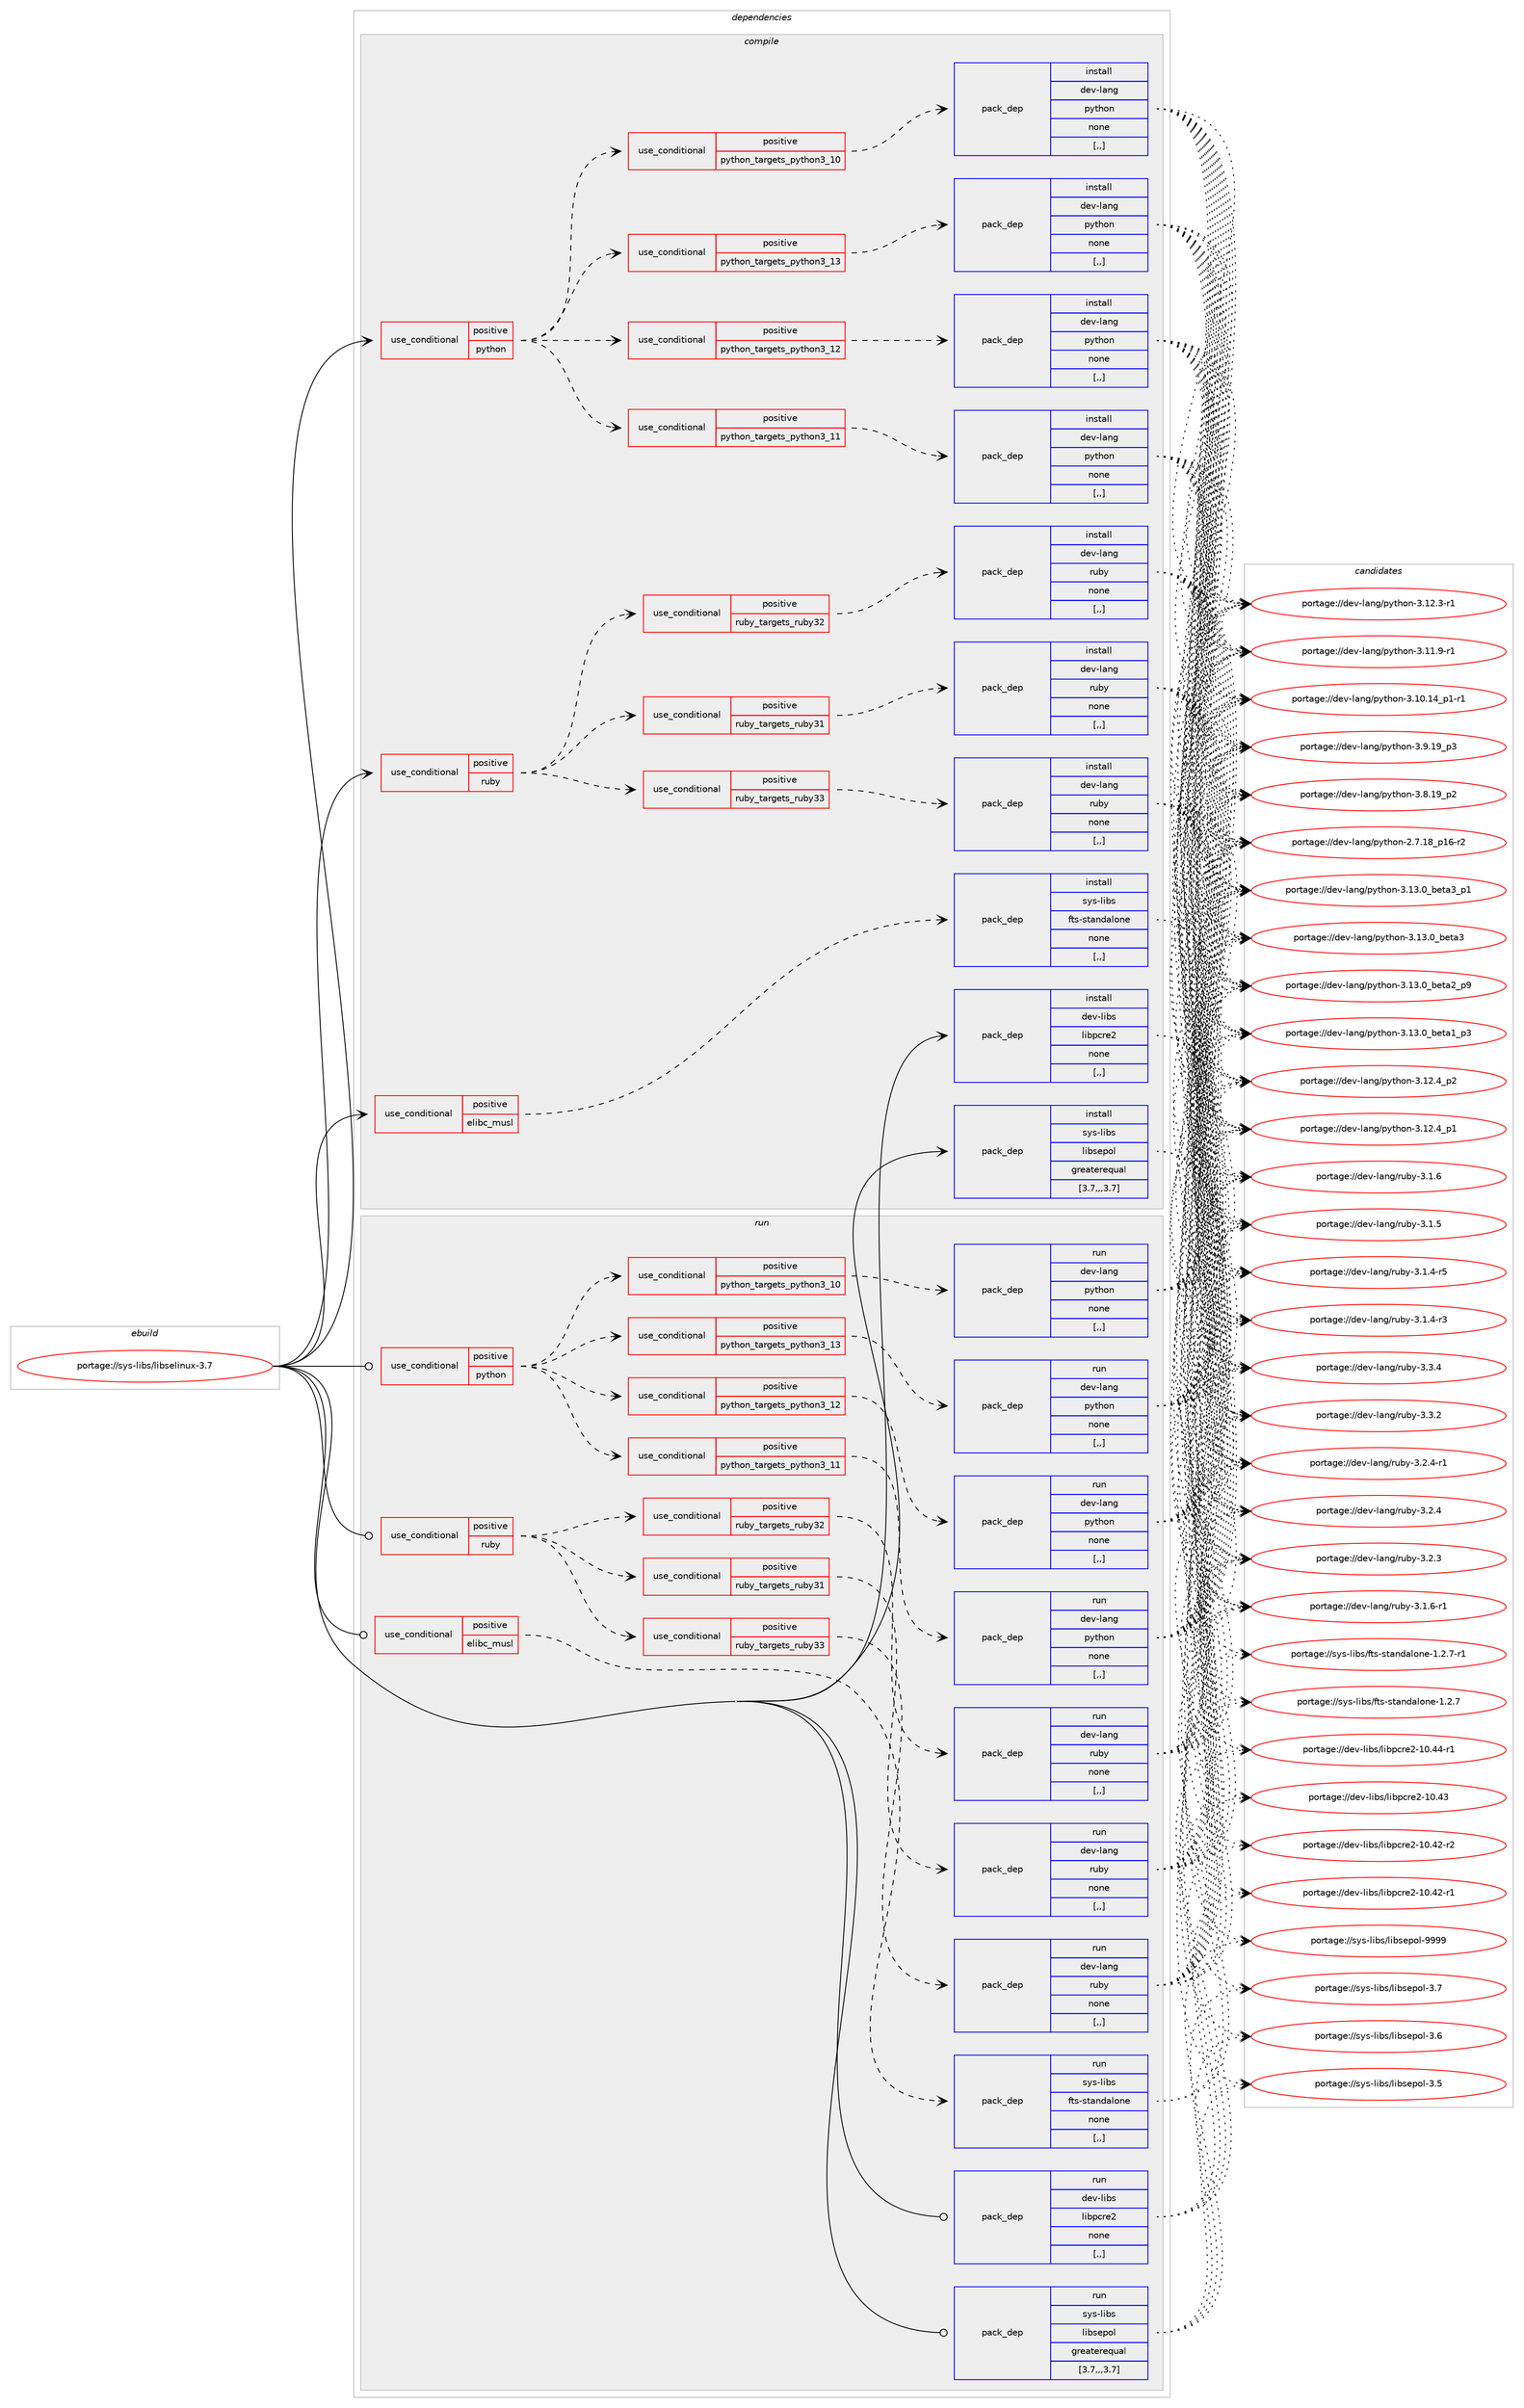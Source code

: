 digraph prolog {

# *************
# Graph options
# *************

newrank=true;
concentrate=true;
compound=true;
graph [rankdir=LR,fontname=Helvetica,fontsize=10,ranksep=1.5];#, ranksep=2.5, nodesep=0.2];
edge  [arrowhead=vee];
node  [fontname=Helvetica,fontsize=10];

# **********
# The ebuild
# **********

subgraph cluster_leftcol {
color=gray;
label=<<i>ebuild</i>>;
id [label="portage://sys-libs/libselinux-3.7", color=red, width=4, href="../sys-libs/libselinux-3.7.svg"];
}

# ****************
# The dependencies
# ****************

subgraph cluster_midcol {
color=gray;
label=<<i>dependencies</i>>;
subgraph cluster_compile {
fillcolor="#eeeeee";
style=filled;
label=<<i>compile</i>>;
subgraph cond117082 {
dependency439053 [label=<<TABLE BORDER="0" CELLBORDER="1" CELLSPACING="0" CELLPADDING="4"><TR><TD ROWSPAN="3" CELLPADDING="10">use_conditional</TD></TR><TR><TD>positive</TD></TR><TR><TD>elibc_musl</TD></TR></TABLE>>, shape=none, color=red];
subgraph pack318966 {
dependency439054 [label=<<TABLE BORDER="0" CELLBORDER="1" CELLSPACING="0" CELLPADDING="4" WIDTH="220"><TR><TD ROWSPAN="6" CELLPADDING="30">pack_dep</TD></TR><TR><TD WIDTH="110">install</TD></TR><TR><TD>sys-libs</TD></TR><TR><TD>fts-standalone</TD></TR><TR><TD>none</TD></TR><TR><TD>[,,]</TD></TR></TABLE>>, shape=none, color=blue];
}
dependency439053:e -> dependency439054:w [weight=20,style="dashed",arrowhead="vee"];
}
id:e -> dependency439053:w [weight=20,style="solid",arrowhead="vee"];
subgraph cond117083 {
dependency439055 [label=<<TABLE BORDER="0" CELLBORDER="1" CELLSPACING="0" CELLPADDING="4"><TR><TD ROWSPAN="3" CELLPADDING="10">use_conditional</TD></TR><TR><TD>positive</TD></TR><TR><TD>python</TD></TR></TABLE>>, shape=none, color=red];
subgraph cond117084 {
dependency439056 [label=<<TABLE BORDER="0" CELLBORDER="1" CELLSPACING="0" CELLPADDING="4"><TR><TD ROWSPAN="3" CELLPADDING="10">use_conditional</TD></TR><TR><TD>positive</TD></TR><TR><TD>python_targets_python3_10</TD></TR></TABLE>>, shape=none, color=red];
subgraph pack318967 {
dependency439057 [label=<<TABLE BORDER="0" CELLBORDER="1" CELLSPACING="0" CELLPADDING="4" WIDTH="220"><TR><TD ROWSPAN="6" CELLPADDING="30">pack_dep</TD></TR><TR><TD WIDTH="110">install</TD></TR><TR><TD>dev-lang</TD></TR><TR><TD>python</TD></TR><TR><TD>none</TD></TR><TR><TD>[,,]</TD></TR></TABLE>>, shape=none, color=blue];
}
dependency439056:e -> dependency439057:w [weight=20,style="dashed",arrowhead="vee"];
}
dependency439055:e -> dependency439056:w [weight=20,style="dashed",arrowhead="vee"];
subgraph cond117085 {
dependency439058 [label=<<TABLE BORDER="0" CELLBORDER="1" CELLSPACING="0" CELLPADDING="4"><TR><TD ROWSPAN="3" CELLPADDING="10">use_conditional</TD></TR><TR><TD>positive</TD></TR><TR><TD>python_targets_python3_11</TD></TR></TABLE>>, shape=none, color=red];
subgraph pack318968 {
dependency439059 [label=<<TABLE BORDER="0" CELLBORDER="1" CELLSPACING="0" CELLPADDING="4" WIDTH="220"><TR><TD ROWSPAN="6" CELLPADDING="30">pack_dep</TD></TR><TR><TD WIDTH="110">install</TD></TR><TR><TD>dev-lang</TD></TR><TR><TD>python</TD></TR><TR><TD>none</TD></TR><TR><TD>[,,]</TD></TR></TABLE>>, shape=none, color=blue];
}
dependency439058:e -> dependency439059:w [weight=20,style="dashed",arrowhead="vee"];
}
dependency439055:e -> dependency439058:w [weight=20,style="dashed",arrowhead="vee"];
subgraph cond117086 {
dependency439060 [label=<<TABLE BORDER="0" CELLBORDER="1" CELLSPACING="0" CELLPADDING="4"><TR><TD ROWSPAN="3" CELLPADDING="10">use_conditional</TD></TR><TR><TD>positive</TD></TR><TR><TD>python_targets_python3_12</TD></TR></TABLE>>, shape=none, color=red];
subgraph pack318969 {
dependency439061 [label=<<TABLE BORDER="0" CELLBORDER="1" CELLSPACING="0" CELLPADDING="4" WIDTH="220"><TR><TD ROWSPAN="6" CELLPADDING="30">pack_dep</TD></TR><TR><TD WIDTH="110">install</TD></TR><TR><TD>dev-lang</TD></TR><TR><TD>python</TD></TR><TR><TD>none</TD></TR><TR><TD>[,,]</TD></TR></TABLE>>, shape=none, color=blue];
}
dependency439060:e -> dependency439061:w [weight=20,style="dashed",arrowhead="vee"];
}
dependency439055:e -> dependency439060:w [weight=20,style="dashed",arrowhead="vee"];
subgraph cond117087 {
dependency439062 [label=<<TABLE BORDER="0" CELLBORDER="1" CELLSPACING="0" CELLPADDING="4"><TR><TD ROWSPAN="3" CELLPADDING="10">use_conditional</TD></TR><TR><TD>positive</TD></TR><TR><TD>python_targets_python3_13</TD></TR></TABLE>>, shape=none, color=red];
subgraph pack318970 {
dependency439063 [label=<<TABLE BORDER="0" CELLBORDER="1" CELLSPACING="0" CELLPADDING="4" WIDTH="220"><TR><TD ROWSPAN="6" CELLPADDING="30">pack_dep</TD></TR><TR><TD WIDTH="110">install</TD></TR><TR><TD>dev-lang</TD></TR><TR><TD>python</TD></TR><TR><TD>none</TD></TR><TR><TD>[,,]</TD></TR></TABLE>>, shape=none, color=blue];
}
dependency439062:e -> dependency439063:w [weight=20,style="dashed",arrowhead="vee"];
}
dependency439055:e -> dependency439062:w [weight=20,style="dashed",arrowhead="vee"];
}
id:e -> dependency439055:w [weight=20,style="solid",arrowhead="vee"];
subgraph cond117088 {
dependency439064 [label=<<TABLE BORDER="0" CELLBORDER="1" CELLSPACING="0" CELLPADDING="4"><TR><TD ROWSPAN="3" CELLPADDING="10">use_conditional</TD></TR><TR><TD>positive</TD></TR><TR><TD>ruby</TD></TR></TABLE>>, shape=none, color=red];
subgraph cond117089 {
dependency439065 [label=<<TABLE BORDER="0" CELLBORDER="1" CELLSPACING="0" CELLPADDING="4"><TR><TD ROWSPAN="3" CELLPADDING="10">use_conditional</TD></TR><TR><TD>positive</TD></TR><TR><TD>ruby_targets_ruby31</TD></TR></TABLE>>, shape=none, color=red];
subgraph pack318971 {
dependency439066 [label=<<TABLE BORDER="0" CELLBORDER="1" CELLSPACING="0" CELLPADDING="4" WIDTH="220"><TR><TD ROWSPAN="6" CELLPADDING="30">pack_dep</TD></TR><TR><TD WIDTH="110">install</TD></TR><TR><TD>dev-lang</TD></TR><TR><TD>ruby</TD></TR><TR><TD>none</TD></TR><TR><TD>[,,]</TD></TR></TABLE>>, shape=none, color=blue];
}
dependency439065:e -> dependency439066:w [weight=20,style="dashed",arrowhead="vee"];
}
dependency439064:e -> dependency439065:w [weight=20,style="dashed",arrowhead="vee"];
subgraph cond117090 {
dependency439067 [label=<<TABLE BORDER="0" CELLBORDER="1" CELLSPACING="0" CELLPADDING="4"><TR><TD ROWSPAN="3" CELLPADDING="10">use_conditional</TD></TR><TR><TD>positive</TD></TR><TR><TD>ruby_targets_ruby32</TD></TR></TABLE>>, shape=none, color=red];
subgraph pack318972 {
dependency439068 [label=<<TABLE BORDER="0" CELLBORDER="1" CELLSPACING="0" CELLPADDING="4" WIDTH="220"><TR><TD ROWSPAN="6" CELLPADDING="30">pack_dep</TD></TR><TR><TD WIDTH="110">install</TD></TR><TR><TD>dev-lang</TD></TR><TR><TD>ruby</TD></TR><TR><TD>none</TD></TR><TR><TD>[,,]</TD></TR></TABLE>>, shape=none, color=blue];
}
dependency439067:e -> dependency439068:w [weight=20,style="dashed",arrowhead="vee"];
}
dependency439064:e -> dependency439067:w [weight=20,style="dashed",arrowhead="vee"];
subgraph cond117091 {
dependency439069 [label=<<TABLE BORDER="0" CELLBORDER="1" CELLSPACING="0" CELLPADDING="4"><TR><TD ROWSPAN="3" CELLPADDING="10">use_conditional</TD></TR><TR><TD>positive</TD></TR><TR><TD>ruby_targets_ruby33</TD></TR></TABLE>>, shape=none, color=red];
subgraph pack318973 {
dependency439070 [label=<<TABLE BORDER="0" CELLBORDER="1" CELLSPACING="0" CELLPADDING="4" WIDTH="220"><TR><TD ROWSPAN="6" CELLPADDING="30">pack_dep</TD></TR><TR><TD WIDTH="110">install</TD></TR><TR><TD>dev-lang</TD></TR><TR><TD>ruby</TD></TR><TR><TD>none</TD></TR><TR><TD>[,,]</TD></TR></TABLE>>, shape=none, color=blue];
}
dependency439069:e -> dependency439070:w [weight=20,style="dashed",arrowhead="vee"];
}
dependency439064:e -> dependency439069:w [weight=20,style="dashed",arrowhead="vee"];
}
id:e -> dependency439064:w [weight=20,style="solid",arrowhead="vee"];
subgraph pack318974 {
dependency439071 [label=<<TABLE BORDER="0" CELLBORDER="1" CELLSPACING="0" CELLPADDING="4" WIDTH="220"><TR><TD ROWSPAN="6" CELLPADDING="30">pack_dep</TD></TR><TR><TD WIDTH="110">install</TD></TR><TR><TD>dev-libs</TD></TR><TR><TD>libpcre2</TD></TR><TR><TD>none</TD></TR><TR><TD>[,,]</TD></TR></TABLE>>, shape=none, color=blue];
}
id:e -> dependency439071:w [weight=20,style="solid",arrowhead="vee"];
subgraph pack318975 {
dependency439072 [label=<<TABLE BORDER="0" CELLBORDER="1" CELLSPACING="0" CELLPADDING="4" WIDTH="220"><TR><TD ROWSPAN="6" CELLPADDING="30">pack_dep</TD></TR><TR><TD WIDTH="110">install</TD></TR><TR><TD>sys-libs</TD></TR><TR><TD>libsepol</TD></TR><TR><TD>greaterequal</TD></TR><TR><TD>[3.7,,,3.7]</TD></TR></TABLE>>, shape=none, color=blue];
}
id:e -> dependency439072:w [weight=20,style="solid",arrowhead="vee"];
}
subgraph cluster_compileandrun {
fillcolor="#eeeeee";
style=filled;
label=<<i>compile and run</i>>;
}
subgraph cluster_run {
fillcolor="#eeeeee";
style=filled;
label=<<i>run</i>>;
subgraph cond117092 {
dependency439073 [label=<<TABLE BORDER="0" CELLBORDER="1" CELLSPACING="0" CELLPADDING="4"><TR><TD ROWSPAN="3" CELLPADDING="10">use_conditional</TD></TR><TR><TD>positive</TD></TR><TR><TD>elibc_musl</TD></TR></TABLE>>, shape=none, color=red];
subgraph pack318976 {
dependency439074 [label=<<TABLE BORDER="0" CELLBORDER="1" CELLSPACING="0" CELLPADDING="4" WIDTH="220"><TR><TD ROWSPAN="6" CELLPADDING="30">pack_dep</TD></TR><TR><TD WIDTH="110">run</TD></TR><TR><TD>sys-libs</TD></TR><TR><TD>fts-standalone</TD></TR><TR><TD>none</TD></TR><TR><TD>[,,]</TD></TR></TABLE>>, shape=none, color=blue];
}
dependency439073:e -> dependency439074:w [weight=20,style="dashed",arrowhead="vee"];
}
id:e -> dependency439073:w [weight=20,style="solid",arrowhead="odot"];
subgraph cond117093 {
dependency439075 [label=<<TABLE BORDER="0" CELLBORDER="1" CELLSPACING="0" CELLPADDING="4"><TR><TD ROWSPAN="3" CELLPADDING="10">use_conditional</TD></TR><TR><TD>positive</TD></TR><TR><TD>python</TD></TR></TABLE>>, shape=none, color=red];
subgraph cond117094 {
dependency439076 [label=<<TABLE BORDER="0" CELLBORDER="1" CELLSPACING="0" CELLPADDING="4"><TR><TD ROWSPAN="3" CELLPADDING="10">use_conditional</TD></TR><TR><TD>positive</TD></TR><TR><TD>python_targets_python3_10</TD></TR></TABLE>>, shape=none, color=red];
subgraph pack318977 {
dependency439077 [label=<<TABLE BORDER="0" CELLBORDER="1" CELLSPACING="0" CELLPADDING="4" WIDTH="220"><TR><TD ROWSPAN="6" CELLPADDING="30">pack_dep</TD></TR><TR><TD WIDTH="110">run</TD></TR><TR><TD>dev-lang</TD></TR><TR><TD>python</TD></TR><TR><TD>none</TD></TR><TR><TD>[,,]</TD></TR></TABLE>>, shape=none, color=blue];
}
dependency439076:e -> dependency439077:w [weight=20,style="dashed",arrowhead="vee"];
}
dependency439075:e -> dependency439076:w [weight=20,style="dashed",arrowhead="vee"];
subgraph cond117095 {
dependency439078 [label=<<TABLE BORDER="0" CELLBORDER="1" CELLSPACING="0" CELLPADDING="4"><TR><TD ROWSPAN="3" CELLPADDING="10">use_conditional</TD></TR><TR><TD>positive</TD></TR><TR><TD>python_targets_python3_11</TD></TR></TABLE>>, shape=none, color=red];
subgraph pack318978 {
dependency439079 [label=<<TABLE BORDER="0" CELLBORDER="1" CELLSPACING="0" CELLPADDING="4" WIDTH="220"><TR><TD ROWSPAN="6" CELLPADDING="30">pack_dep</TD></TR><TR><TD WIDTH="110">run</TD></TR><TR><TD>dev-lang</TD></TR><TR><TD>python</TD></TR><TR><TD>none</TD></TR><TR><TD>[,,]</TD></TR></TABLE>>, shape=none, color=blue];
}
dependency439078:e -> dependency439079:w [weight=20,style="dashed",arrowhead="vee"];
}
dependency439075:e -> dependency439078:w [weight=20,style="dashed",arrowhead="vee"];
subgraph cond117096 {
dependency439080 [label=<<TABLE BORDER="0" CELLBORDER="1" CELLSPACING="0" CELLPADDING="4"><TR><TD ROWSPAN="3" CELLPADDING="10">use_conditional</TD></TR><TR><TD>positive</TD></TR><TR><TD>python_targets_python3_12</TD></TR></TABLE>>, shape=none, color=red];
subgraph pack318979 {
dependency439081 [label=<<TABLE BORDER="0" CELLBORDER="1" CELLSPACING="0" CELLPADDING="4" WIDTH="220"><TR><TD ROWSPAN="6" CELLPADDING="30">pack_dep</TD></TR><TR><TD WIDTH="110">run</TD></TR><TR><TD>dev-lang</TD></TR><TR><TD>python</TD></TR><TR><TD>none</TD></TR><TR><TD>[,,]</TD></TR></TABLE>>, shape=none, color=blue];
}
dependency439080:e -> dependency439081:w [weight=20,style="dashed",arrowhead="vee"];
}
dependency439075:e -> dependency439080:w [weight=20,style="dashed",arrowhead="vee"];
subgraph cond117097 {
dependency439082 [label=<<TABLE BORDER="0" CELLBORDER="1" CELLSPACING="0" CELLPADDING="4"><TR><TD ROWSPAN="3" CELLPADDING="10">use_conditional</TD></TR><TR><TD>positive</TD></TR><TR><TD>python_targets_python3_13</TD></TR></TABLE>>, shape=none, color=red];
subgraph pack318980 {
dependency439083 [label=<<TABLE BORDER="0" CELLBORDER="1" CELLSPACING="0" CELLPADDING="4" WIDTH="220"><TR><TD ROWSPAN="6" CELLPADDING="30">pack_dep</TD></TR><TR><TD WIDTH="110">run</TD></TR><TR><TD>dev-lang</TD></TR><TR><TD>python</TD></TR><TR><TD>none</TD></TR><TR><TD>[,,]</TD></TR></TABLE>>, shape=none, color=blue];
}
dependency439082:e -> dependency439083:w [weight=20,style="dashed",arrowhead="vee"];
}
dependency439075:e -> dependency439082:w [weight=20,style="dashed",arrowhead="vee"];
}
id:e -> dependency439075:w [weight=20,style="solid",arrowhead="odot"];
subgraph cond117098 {
dependency439084 [label=<<TABLE BORDER="0" CELLBORDER="1" CELLSPACING="0" CELLPADDING="4"><TR><TD ROWSPAN="3" CELLPADDING="10">use_conditional</TD></TR><TR><TD>positive</TD></TR><TR><TD>ruby</TD></TR></TABLE>>, shape=none, color=red];
subgraph cond117099 {
dependency439085 [label=<<TABLE BORDER="0" CELLBORDER="1" CELLSPACING="0" CELLPADDING="4"><TR><TD ROWSPAN="3" CELLPADDING="10">use_conditional</TD></TR><TR><TD>positive</TD></TR><TR><TD>ruby_targets_ruby31</TD></TR></TABLE>>, shape=none, color=red];
subgraph pack318981 {
dependency439086 [label=<<TABLE BORDER="0" CELLBORDER="1" CELLSPACING="0" CELLPADDING="4" WIDTH="220"><TR><TD ROWSPAN="6" CELLPADDING="30">pack_dep</TD></TR><TR><TD WIDTH="110">run</TD></TR><TR><TD>dev-lang</TD></TR><TR><TD>ruby</TD></TR><TR><TD>none</TD></TR><TR><TD>[,,]</TD></TR></TABLE>>, shape=none, color=blue];
}
dependency439085:e -> dependency439086:w [weight=20,style="dashed",arrowhead="vee"];
}
dependency439084:e -> dependency439085:w [weight=20,style="dashed",arrowhead="vee"];
subgraph cond117100 {
dependency439087 [label=<<TABLE BORDER="0" CELLBORDER="1" CELLSPACING="0" CELLPADDING="4"><TR><TD ROWSPAN="3" CELLPADDING="10">use_conditional</TD></TR><TR><TD>positive</TD></TR><TR><TD>ruby_targets_ruby32</TD></TR></TABLE>>, shape=none, color=red];
subgraph pack318982 {
dependency439088 [label=<<TABLE BORDER="0" CELLBORDER="1" CELLSPACING="0" CELLPADDING="4" WIDTH="220"><TR><TD ROWSPAN="6" CELLPADDING="30">pack_dep</TD></TR><TR><TD WIDTH="110">run</TD></TR><TR><TD>dev-lang</TD></TR><TR><TD>ruby</TD></TR><TR><TD>none</TD></TR><TR><TD>[,,]</TD></TR></TABLE>>, shape=none, color=blue];
}
dependency439087:e -> dependency439088:w [weight=20,style="dashed",arrowhead="vee"];
}
dependency439084:e -> dependency439087:w [weight=20,style="dashed",arrowhead="vee"];
subgraph cond117101 {
dependency439089 [label=<<TABLE BORDER="0" CELLBORDER="1" CELLSPACING="0" CELLPADDING="4"><TR><TD ROWSPAN="3" CELLPADDING="10">use_conditional</TD></TR><TR><TD>positive</TD></TR><TR><TD>ruby_targets_ruby33</TD></TR></TABLE>>, shape=none, color=red];
subgraph pack318983 {
dependency439090 [label=<<TABLE BORDER="0" CELLBORDER="1" CELLSPACING="0" CELLPADDING="4" WIDTH="220"><TR><TD ROWSPAN="6" CELLPADDING="30">pack_dep</TD></TR><TR><TD WIDTH="110">run</TD></TR><TR><TD>dev-lang</TD></TR><TR><TD>ruby</TD></TR><TR><TD>none</TD></TR><TR><TD>[,,]</TD></TR></TABLE>>, shape=none, color=blue];
}
dependency439089:e -> dependency439090:w [weight=20,style="dashed",arrowhead="vee"];
}
dependency439084:e -> dependency439089:w [weight=20,style="dashed",arrowhead="vee"];
}
id:e -> dependency439084:w [weight=20,style="solid",arrowhead="odot"];
subgraph pack318984 {
dependency439091 [label=<<TABLE BORDER="0" CELLBORDER="1" CELLSPACING="0" CELLPADDING="4" WIDTH="220"><TR><TD ROWSPAN="6" CELLPADDING="30">pack_dep</TD></TR><TR><TD WIDTH="110">run</TD></TR><TR><TD>dev-libs</TD></TR><TR><TD>libpcre2</TD></TR><TR><TD>none</TD></TR><TR><TD>[,,]</TD></TR></TABLE>>, shape=none, color=blue];
}
id:e -> dependency439091:w [weight=20,style="solid",arrowhead="odot"];
subgraph pack318985 {
dependency439092 [label=<<TABLE BORDER="0" CELLBORDER="1" CELLSPACING="0" CELLPADDING="4" WIDTH="220"><TR><TD ROWSPAN="6" CELLPADDING="30">pack_dep</TD></TR><TR><TD WIDTH="110">run</TD></TR><TR><TD>sys-libs</TD></TR><TR><TD>libsepol</TD></TR><TR><TD>greaterequal</TD></TR><TR><TD>[3.7,,,3.7]</TD></TR></TABLE>>, shape=none, color=blue];
}
id:e -> dependency439092:w [weight=20,style="solid",arrowhead="odot"];
}
}

# **************
# The candidates
# **************

subgraph cluster_choices {
rank=same;
color=gray;
label=<<i>candidates</i>>;

subgraph choice318966 {
color=black;
nodesep=1;
choice1151211154510810598115471021161154511511697110100971081111101014549465046554511449 [label="portage://sys-libs/fts-standalone-1.2.7-r1", color=red, width=4,href="../sys-libs/fts-standalone-1.2.7-r1.svg"];
choice115121115451081059811547102116115451151169711010097108111110101454946504655 [label="portage://sys-libs/fts-standalone-1.2.7", color=red, width=4,href="../sys-libs/fts-standalone-1.2.7.svg"];
dependency439054:e -> choice1151211154510810598115471021161154511511697110100971081111101014549465046554511449:w [style=dotted,weight="100"];
dependency439054:e -> choice115121115451081059811547102116115451151169711010097108111110101454946504655:w [style=dotted,weight="100"];
}
subgraph choice318967 {
color=black;
nodesep=1;
choice10010111845108971101034711212111610411111045514649514648959810111697519511249 [label="portage://dev-lang/python-3.13.0_beta3_p1", color=red, width=4,href="../dev-lang/python-3.13.0_beta3_p1.svg"];
choice1001011184510897110103471121211161041111104551464951464895981011169751 [label="portage://dev-lang/python-3.13.0_beta3", color=red, width=4,href="../dev-lang/python-3.13.0_beta3.svg"];
choice10010111845108971101034711212111610411111045514649514648959810111697509511257 [label="portage://dev-lang/python-3.13.0_beta2_p9", color=red, width=4,href="../dev-lang/python-3.13.0_beta2_p9.svg"];
choice10010111845108971101034711212111610411111045514649514648959810111697499511251 [label="portage://dev-lang/python-3.13.0_beta1_p3", color=red, width=4,href="../dev-lang/python-3.13.0_beta1_p3.svg"];
choice100101118451089711010347112121116104111110455146495046529511250 [label="portage://dev-lang/python-3.12.4_p2", color=red, width=4,href="../dev-lang/python-3.12.4_p2.svg"];
choice100101118451089711010347112121116104111110455146495046529511249 [label="portage://dev-lang/python-3.12.4_p1", color=red, width=4,href="../dev-lang/python-3.12.4_p1.svg"];
choice100101118451089711010347112121116104111110455146495046514511449 [label="portage://dev-lang/python-3.12.3-r1", color=red, width=4,href="../dev-lang/python-3.12.3-r1.svg"];
choice100101118451089711010347112121116104111110455146494946574511449 [label="portage://dev-lang/python-3.11.9-r1", color=red, width=4,href="../dev-lang/python-3.11.9-r1.svg"];
choice100101118451089711010347112121116104111110455146494846495295112494511449 [label="portage://dev-lang/python-3.10.14_p1-r1", color=red, width=4,href="../dev-lang/python-3.10.14_p1-r1.svg"];
choice100101118451089711010347112121116104111110455146574649579511251 [label="portage://dev-lang/python-3.9.19_p3", color=red, width=4,href="../dev-lang/python-3.9.19_p3.svg"];
choice100101118451089711010347112121116104111110455146564649579511250 [label="portage://dev-lang/python-3.8.19_p2", color=red, width=4,href="../dev-lang/python-3.8.19_p2.svg"];
choice100101118451089711010347112121116104111110455046554649569511249544511450 [label="portage://dev-lang/python-2.7.18_p16-r2", color=red, width=4,href="../dev-lang/python-2.7.18_p16-r2.svg"];
dependency439057:e -> choice10010111845108971101034711212111610411111045514649514648959810111697519511249:w [style=dotted,weight="100"];
dependency439057:e -> choice1001011184510897110103471121211161041111104551464951464895981011169751:w [style=dotted,weight="100"];
dependency439057:e -> choice10010111845108971101034711212111610411111045514649514648959810111697509511257:w [style=dotted,weight="100"];
dependency439057:e -> choice10010111845108971101034711212111610411111045514649514648959810111697499511251:w [style=dotted,weight="100"];
dependency439057:e -> choice100101118451089711010347112121116104111110455146495046529511250:w [style=dotted,weight="100"];
dependency439057:e -> choice100101118451089711010347112121116104111110455146495046529511249:w [style=dotted,weight="100"];
dependency439057:e -> choice100101118451089711010347112121116104111110455146495046514511449:w [style=dotted,weight="100"];
dependency439057:e -> choice100101118451089711010347112121116104111110455146494946574511449:w [style=dotted,weight="100"];
dependency439057:e -> choice100101118451089711010347112121116104111110455146494846495295112494511449:w [style=dotted,weight="100"];
dependency439057:e -> choice100101118451089711010347112121116104111110455146574649579511251:w [style=dotted,weight="100"];
dependency439057:e -> choice100101118451089711010347112121116104111110455146564649579511250:w [style=dotted,weight="100"];
dependency439057:e -> choice100101118451089711010347112121116104111110455046554649569511249544511450:w [style=dotted,weight="100"];
}
subgraph choice318968 {
color=black;
nodesep=1;
choice10010111845108971101034711212111610411111045514649514648959810111697519511249 [label="portage://dev-lang/python-3.13.0_beta3_p1", color=red, width=4,href="../dev-lang/python-3.13.0_beta3_p1.svg"];
choice1001011184510897110103471121211161041111104551464951464895981011169751 [label="portage://dev-lang/python-3.13.0_beta3", color=red, width=4,href="../dev-lang/python-3.13.0_beta3.svg"];
choice10010111845108971101034711212111610411111045514649514648959810111697509511257 [label="portage://dev-lang/python-3.13.0_beta2_p9", color=red, width=4,href="../dev-lang/python-3.13.0_beta2_p9.svg"];
choice10010111845108971101034711212111610411111045514649514648959810111697499511251 [label="portage://dev-lang/python-3.13.0_beta1_p3", color=red, width=4,href="../dev-lang/python-3.13.0_beta1_p3.svg"];
choice100101118451089711010347112121116104111110455146495046529511250 [label="portage://dev-lang/python-3.12.4_p2", color=red, width=4,href="../dev-lang/python-3.12.4_p2.svg"];
choice100101118451089711010347112121116104111110455146495046529511249 [label="portage://dev-lang/python-3.12.4_p1", color=red, width=4,href="../dev-lang/python-3.12.4_p1.svg"];
choice100101118451089711010347112121116104111110455146495046514511449 [label="portage://dev-lang/python-3.12.3-r1", color=red, width=4,href="../dev-lang/python-3.12.3-r1.svg"];
choice100101118451089711010347112121116104111110455146494946574511449 [label="portage://dev-lang/python-3.11.9-r1", color=red, width=4,href="../dev-lang/python-3.11.9-r1.svg"];
choice100101118451089711010347112121116104111110455146494846495295112494511449 [label="portage://dev-lang/python-3.10.14_p1-r1", color=red, width=4,href="../dev-lang/python-3.10.14_p1-r1.svg"];
choice100101118451089711010347112121116104111110455146574649579511251 [label="portage://dev-lang/python-3.9.19_p3", color=red, width=4,href="../dev-lang/python-3.9.19_p3.svg"];
choice100101118451089711010347112121116104111110455146564649579511250 [label="portage://dev-lang/python-3.8.19_p2", color=red, width=4,href="../dev-lang/python-3.8.19_p2.svg"];
choice100101118451089711010347112121116104111110455046554649569511249544511450 [label="portage://dev-lang/python-2.7.18_p16-r2", color=red, width=4,href="../dev-lang/python-2.7.18_p16-r2.svg"];
dependency439059:e -> choice10010111845108971101034711212111610411111045514649514648959810111697519511249:w [style=dotted,weight="100"];
dependency439059:e -> choice1001011184510897110103471121211161041111104551464951464895981011169751:w [style=dotted,weight="100"];
dependency439059:e -> choice10010111845108971101034711212111610411111045514649514648959810111697509511257:w [style=dotted,weight="100"];
dependency439059:e -> choice10010111845108971101034711212111610411111045514649514648959810111697499511251:w [style=dotted,weight="100"];
dependency439059:e -> choice100101118451089711010347112121116104111110455146495046529511250:w [style=dotted,weight="100"];
dependency439059:e -> choice100101118451089711010347112121116104111110455146495046529511249:w [style=dotted,weight="100"];
dependency439059:e -> choice100101118451089711010347112121116104111110455146495046514511449:w [style=dotted,weight="100"];
dependency439059:e -> choice100101118451089711010347112121116104111110455146494946574511449:w [style=dotted,weight="100"];
dependency439059:e -> choice100101118451089711010347112121116104111110455146494846495295112494511449:w [style=dotted,weight="100"];
dependency439059:e -> choice100101118451089711010347112121116104111110455146574649579511251:w [style=dotted,weight="100"];
dependency439059:e -> choice100101118451089711010347112121116104111110455146564649579511250:w [style=dotted,weight="100"];
dependency439059:e -> choice100101118451089711010347112121116104111110455046554649569511249544511450:w [style=dotted,weight="100"];
}
subgraph choice318969 {
color=black;
nodesep=1;
choice10010111845108971101034711212111610411111045514649514648959810111697519511249 [label="portage://dev-lang/python-3.13.0_beta3_p1", color=red, width=4,href="../dev-lang/python-3.13.0_beta3_p1.svg"];
choice1001011184510897110103471121211161041111104551464951464895981011169751 [label="portage://dev-lang/python-3.13.0_beta3", color=red, width=4,href="../dev-lang/python-3.13.0_beta3.svg"];
choice10010111845108971101034711212111610411111045514649514648959810111697509511257 [label="portage://dev-lang/python-3.13.0_beta2_p9", color=red, width=4,href="../dev-lang/python-3.13.0_beta2_p9.svg"];
choice10010111845108971101034711212111610411111045514649514648959810111697499511251 [label="portage://dev-lang/python-3.13.0_beta1_p3", color=red, width=4,href="../dev-lang/python-3.13.0_beta1_p3.svg"];
choice100101118451089711010347112121116104111110455146495046529511250 [label="portage://dev-lang/python-3.12.4_p2", color=red, width=4,href="../dev-lang/python-3.12.4_p2.svg"];
choice100101118451089711010347112121116104111110455146495046529511249 [label="portage://dev-lang/python-3.12.4_p1", color=red, width=4,href="../dev-lang/python-3.12.4_p1.svg"];
choice100101118451089711010347112121116104111110455146495046514511449 [label="portage://dev-lang/python-3.12.3-r1", color=red, width=4,href="../dev-lang/python-3.12.3-r1.svg"];
choice100101118451089711010347112121116104111110455146494946574511449 [label="portage://dev-lang/python-3.11.9-r1", color=red, width=4,href="../dev-lang/python-3.11.9-r1.svg"];
choice100101118451089711010347112121116104111110455146494846495295112494511449 [label="portage://dev-lang/python-3.10.14_p1-r1", color=red, width=4,href="../dev-lang/python-3.10.14_p1-r1.svg"];
choice100101118451089711010347112121116104111110455146574649579511251 [label="portage://dev-lang/python-3.9.19_p3", color=red, width=4,href="../dev-lang/python-3.9.19_p3.svg"];
choice100101118451089711010347112121116104111110455146564649579511250 [label="portage://dev-lang/python-3.8.19_p2", color=red, width=4,href="../dev-lang/python-3.8.19_p2.svg"];
choice100101118451089711010347112121116104111110455046554649569511249544511450 [label="portage://dev-lang/python-2.7.18_p16-r2", color=red, width=4,href="../dev-lang/python-2.7.18_p16-r2.svg"];
dependency439061:e -> choice10010111845108971101034711212111610411111045514649514648959810111697519511249:w [style=dotted,weight="100"];
dependency439061:e -> choice1001011184510897110103471121211161041111104551464951464895981011169751:w [style=dotted,weight="100"];
dependency439061:e -> choice10010111845108971101034711212111610411111045514649514648959810111697509511257:w [style=dotted,weight="100"];
dependency439061:e -> choice10010111845108971101034711212111610411111045514649514648959810111697499511251:w [style=dotted,weight="100"];
dependency439061:e -> choice100101118451089711010347112121116104111110455146495046529511250:w [style=dotted,weight="100"];
dependency439061:e -> choice100101118451089711010347112121116104111110455146495046529511249:w [style=dotted,weight="100"];
dependency439061:e -> choice100101118451089711010347112121116104111110455146495046514511449:w [style=dotted,weight="100"];
dependency439061:e -> choice100101118451089711010347112121116104111110455146494946574511449:w [style=dotted,weight="100"];
dependency439061:e -> choice100101118451089711010347112121116104111110455146494846495295112494511449:w [style=dotted,weight="100"];
dependency439061:e -> choice100101118451089711010347112121116104111110455146574649579511251:w [style=dotted,weight="100"];
dependency439061:e -> choice100101118451089711010347112121116104111110455146564649579511250:w [style=dotted,weight="100"];
dependency439061:e -> choice100101118451089711010347112121116104111110455046554649569511249544511450:w [style=dotted,weight="100"];
}
subgraph choice318970 {
color=black;
nodesep=1;
choice10010111845108971101034711212111610411111045514649514648959810111697519511249 [label="portage://dev-lang/python-3.13.0_beta3_p1", color=red, width=4,href="../dev-lang/python-3.13.0_beta3_p1.svg"];
choice1001011184510897110103471121211161041111104551464951464895981011169751 [label="portage://dev-lang/python-3.13.0_beta3", color=red, width=4,href="../dev-lang/python-3.13.0_beta3.svg"];
choice10010111845108971101034711212111610411111045514649514648959810111697509511257 [label="portage://dev-lang/python-3.13.0_beta2_p9", color=red, width=4,href="../dev-lang/python-3.13.0_beta2_p9.svg"];
choice10010111845108971101034711212111610411111045514649514648959810111697499511251 [label="portage://dev-lang/python-3.13.0_beta1_p3", color=red, width=4,href="../dev-lang/python-3.13.0_beta1_p3.svg"];
choice100101118451089711010347112121116104111110455146495046529511250 [label="portage://dev-lang/python-3.12.4_p2", color=red, width=4,href="../dev-lang/python-3.12.4_p2.svg"];
choice100101118451089711010347112121116104111110455146495046529511249 [label="portage://dev-lang/python-3.12.4_p1", color=red, width=4,href="../dev-lang/python-3.12.4_p1.svg"];
choice100101118451089711010347112121116104111110455146495046514511449 [label="portage://dev-lang/python-3.12.3-r1", color=red, width=4,href="../dev-lang/python-3.12.3-r1.svg"];
choice100101118451089711010347112121116104111110455146494946574511449 [label="portage://dev-lang/python-3.11.9-r1", color=red, width=4,href="../dev-lang/python-3.11.9-r1.svg"];
choice100101118451089711010347112121116104111110455146494846495295112494511449 [label="portage://dev-lang/python-3.10.14_p1-r1", color=red, width=4,href="../dev-lang/python-3.10.14_p1-r1.svg"];
choice100101118451089711010347112121116104111110455146574649579511251 [label="portage://dev-lang/python-3.9.19_p3", color=red, width=4,href="../dev-lang/python-3.9.19_p3.svg"];
choice100101118451089711010347112121116104111110455146564649579511250 [label="portage://dev-lang/python-3.8.19_p2", color=red, width=4,href="../dev-lang/python-3.8.19_p2.svg"];
choice100101118451089711010347112121116104111110455046554649569511249544511450 [label="portage://dev-lang/python-2.7.18_p16-r2", color=red, width=4,href="../dev-lang/python-2.7.18_p16-r2.svg"];
dependency439063:e -> choice10010111845108971101034711212111610411111045514649514648959810111697519511249:w [style=dotted,weight="100"];
dependency439063:e -> choice1001011184510897110103471121211161041111104551464951464895981011169751:w [style=dotted,weight="100"];
dependency439063:e -> choice10010111845108971101034711212111610411111045514649514648959810111697509511257:w [style=dotted,weight="100"];
dependency439063:e -> choice10010111845108971101034711212111610411111045514649514648959810111697499511251:w [style=dotted,weight="100"];
dependency439063:e -> choice100101118451089711010347112121116104111110455146495046529511250:w [style=dotted,weight="100"];
dependency439063:e -> choice100101118451089711010347112121116104111110455146495046529511249:w [style=dotted,weight="100"];
dependency439063:e -> choice100101118451089711010347112121116104111110455146495046514511449:w [style=dotted,weight="100"];
dependency439063:e -> choice100101118451089711010347112121116104111110455146494946574511449:w [style=dotted,weight="100"];
dependency439063:e -> choice100101118451089711010347112121116104111110455146494846495295112494511449:w [style=dotted,weight="100"];
dependency439063:e -> choice100101118451089711010347112121116104111110455146574649579511251:w [style=dotted,weight="100"];
dependency439063:e -> choice100101118451089711010347112121116104111110455146564649579511250:w [style=dotted,weight="100"];
dependency439063:e -> choice100101118451089711010347112121116104111110455046554649569511249544511450:w [style=dotted,weight="100"];
}
subgraph choice318971 {
color=black;
nodesep=1;
choice10010111845108971101034711411798121455146514652 [label="portage://dev-lang/ruby-3.3.4", color=red, width=4,href="../dev-lang/ruby-3.3.4.svg"];
choice10010111845108971101034711411798121455146514650 [label="portage://dev-lang/ruby-3.3.2", color=red, width=4,href="../dev-lang/ruby-3.3.2.svg"];
choice100101118451089711010347114117981214551465046524511449 [label="portage://dev-lang/ruby-3.2.4-r1", color=red, width=4,href="../dev-lang/ruby-3.2.4-r1.svg"];
choice10010111845108971101034711411798121455146504652 [label="portage://dev-lang/ruby-3.2.4", color=red, width=4,href="../dev-lang/ruby-3.2.4.svg"];
choice10010111845108971101034711411798121455146504651 [label="portage://dev-lang/ruby-3.2.3", color=red, width=4,href="../dev-lang/ruby-3.2.3.svg"];
choice100101118451089711010347114117981214551464946544511449 [label="portage://dev-lang/ruby-3.1.6-r1", color=red, width=4,href="../dev-lang/ruby-3.1.6-r1.svg"];
choice10010111845108971101034711411798121455146494654 [label="portage://dev-lang/ruby-3.1.6", color=red, width=4,href="../dev-lang/ruby-3.1.6.svg"];
choice10010111845108971101034711411798121455146494653 [label="portage://dev-lang/ruby-3.1.5", color=red, width=4,href="../dev-lang/ruby-3.1.5.svg"];
choice100101118451089711010347114117981214551464946524511453 [label="portage://dev-lang/ruby-3.1.4-r5", color=red, width=4,href="../dev-lang/ruby-3.1.4-r5.svg"];
choice100101118451089711010347114117981214551464946524511451 [label="portage://dev-lang/ruby-3.1.4-r3", color=red, width=4,href="../dev-lang/ruby-3.1.4-r3.svg"];
dependency439066:e -> choice10010111845108971101034711411798121455146514652:w [style=dotted,weight="100"];
dependency439066:e -> choice10010111845108971101034711411798121455146514650:w [style=dotted,weight="100"];
dependency439066:e -> choice100101118451089711010347114117981214551465046524511449:w [style=dotted,weight="100"];
dependency439066:e -> choice10010111845108971101034711411798121455146504652:w [style=dotted,weight="100"];
dependency439066:e -> choice10010111845108971101034711411798121455146504651:w [style=dotted,weight="100"];
dependency439066:e -> choice100101118451089711010347114117981214551464946544511449:w [style=dotted,weight="100"];
dependency439066:e -> choice10010111845108971101034711411798121455146494654:w [style=dotted,weight="100"];
dependency439066:e -> choice10010111845108971101034711411798121455146494653:w [style=dotted,weight="100"];
dependency439066:e -> choice100101118451089711010347114117981214551464946524511453:w [style=dotted,weight="100"];
dependency439066:e -> choice100101118451089711010347114117981214551464946524511451:w [style=dotted,weight="100"];
}
subgraph choice318972 {
color=black;
nodesep=1;
choice10010111845108971101034711411798121455146514652 [label="portage://dev-lang/ruby-3.3.4", color=red, width=4,href="../dev-lang/ruby-3.3.4.svg"];
choice10010111845108971101034711411798121455146514650 [label="portage://dev-lang/ruby-3.3.2", color=red, width=4,href="../dev-lang/ruby-3.3.2.svg"];
choice100101118451089711010347114117981214551465046524511449 [label="portage://dev-lang/ruby-3.2.4-r1", color=red, width=4,href="../dev-lang/ruby-3.2.4-r1.svg"];
choice10010111845108971101034711411798121455146504652 [label="portage://dev-lang/ruby-3.2.4", color=red, width=4,href="../dev-lang/ruby-3.2.4.svg"];
choice10010111845108971101034711411798121455146504651 [label="portage://dev-lang/ruby-3.2.3", color=red, width=4,href="../dev-lang/ruby-3.2.3.svg"];
choice100101118451089711010347114117981214551464946544511449 [label="portage://dev-lang/ruby-3.1.6-r1", color=red, width=4,href="../dev-lang/ruby-3.1.6-r1.svg"];
choice10010111845108971101034711411798121455146494654 [label="portage://dev-lang/ruby-3.1.6", color=red, width=4,href="../dev-lang/ruby-3.1.6.svg"];
choice10010111845108971101034711411798121455146494653 [label="portage://dev-lang/ruby-3.1.5", color=red, width=4,href="../dev-lang/ruby-3.1.5.svg"];
choice100101118451089711010347114117981214551464946524511453 [label="portage://dev-lang/ruby-3.1.4-r5", color=red, width=4,href="../dev-lang/ruby-3.1.4-r5.svg"];
choice100101118451089711010347114117981214551464946524511451 [label="portage://dev-lang/ruby-3.1.4-r3", color=red, width=4,href="../dev-lang/ruby-3.1.4-r3.svg"];
dependency439068:e -> choice10010111845108971101034711411798121455146514652:w [style=dotted,weight="100"];
dependency439068:e -> choice10010111845108971101034711411798121455146514650:w [style=dotted,weight="100"];
dependency439068:e -> choice100101118451089711010347114117981214551465046524511449:w [style=dotted,weight="100"];
dependency439068:e -> choice10010111845108971101034711411798121455146504652:w [style=dotted,weight="100"];
dependency439068:e -> choice10010111845108971101034711411798121455146504651:w [style=dotted,weight="100"];
dependency439068:e -> choice100101118451089711010347114117981214551464946544511449:w [style=dotted,weight="100"];
dependency439068:e -> choice10010111845108971101034711411798121455146494654:w [style=dotted,weight="100"];
dependency439068:e -> choice10010111845108971101034711411798121455146494653:w [style=dotted,weight="100"];
dependency439068:e -> choice100101118451089711010347114117981214551464946524511453:w [style=dotted,weight="100"];
dependency439068:e -> choice100101118451089711010347114117981214551464946524511451:w [style=dotted,weight="100"];
}
subgraph choice318973 {
color=black;
nodesep=1;
choice10010111845108971101034711411798121455146514652 [label="portage://dev-lang/ruby-3.3.4", color=red, width=4,href="../dev-lang/ruby-3.3.4.svg"];
choice10010111845108971101034711411798121455146514650 [label="portage://dev-lang/ruby-3.3.2", color=red, width=4,href="../dev-lang/ruby-3.3.2.svg"];
choice100101118451089711010347114117981214551465046524511449 [label="portage://dev-lang/ruby-3.2.4-r1", color=red, width=4,href="../dev-lang/ruby-3.2.4-r1.svg"];
choice10010111845108971101034711411798121455146504652 [label="portage://dev-lang/ruby-3.2.4", color=red, width=4,href="../dev-lang/ruby-3.2.4.svg"];
choice10010111845108971101034711411798121455146504651 [label="portage://dev-lang/ruby-3.2.3", color=red, width=4,href="../dev-lang/ruby-3.2.3.svg"];
choice100101118451089711010347114117981214551464946544511449 [label="portage://dev-lang/ruby-3.1.6-r1", color=red, width=4,href="../dev-lang/ruby-3.1.6-r1.svg"];
choice10010111845108971101034711411798121455146494654 [label="portage://dev-lang/ruby-3.1.6", color=red, width=4,href="../dev-lang/ruby-3.1.6.svg"];
choice10010111845108971101034711411798121455146494653 [label="portage://dev-lang/ruby-3.1.5", color=red, width=4,href="../dev-lang/ruby-3.1.5.svg"];
choice100101118451089711010347114117981214551464946524511453 [label="portage://dev-lang/ruby-3.1.4-r5", color=red, width=4,href="../dev-lang/ruby-3.1.4-r5.svg"];
choice100101118451089711010347114117981214551464946524511451 [label="portage://dev-lang/ruby-3.1.4-r3", color=red, width=4,href="../dev-lang/ruby-3.1.4-r3.svg"];
dependency439070:e -> choice10010111845108971101034711411798121455146514652:w [style=dotted,weight="100"];
dependency439070:e -> choice10010111845108971101034711411798121455146514650:w [style=dotted,weight="100"];
dependency439070:e -> choice100101118451089711010347114117981214551465046524511449:w [style=dotted,weight="100"];
dependency439070:e -> choice10010111845108971101034711411798121455146504652:w [style=dotted,weight="100"];
dependency439070:e -> choice10010111845108971101034711411798121455146504651:w [style=dotted,weight="100"];
dependency439070:e -> choice100101118451089711010347114117981214551464946544511449:w [style=dotted,weight="100"];
dependency439070:e -> choice10010111845108971101034711411798121455146494654:w [style=dotted,weight="100"];
dependency439070:e -> choice10010111845108971101034711411798121455146494653:w [style=dotted,weight="100"];
dependency439070:e -> choice100101118451089711010347114117981214551464946524511453:w [style=dotted,weight="100"];
dependency439070:e -> choice100101118451089711010347114117981214551464946524511451:w [style=dotted,weight="100"];
}
subgraph choice318974 {
color=black;
nodesep=1;
choice1001011184510810598115471081059811299114101504549484652524511449 [label="portage://dev-libs/libpcre2-10.44-r1", color=red, width=4,href="../dev-libs/libpcre2-10.44-r1.svg"];
choice100101118451081059811547108105981129911410150454948465251 [label="portage://dev-libs/libpcre2-10.43", color=red, width=4,href="../dev-libs/libpcre2-10.43.svg"];
choice1001011184510810598115471081059811299114101504549484652504511450 [label="portage://dev-libs/libpcre2-10.42-r2", color=red, width=4,href="../dev-libs/libpcre2-10.42-r2.svg"];
choice1001011184510810598115471081059811299114101504549484652504511449 [label="portage://dev-libs/libpcre2-10.42-r1", color=red, width=4,href="../dev-libs/libpcre2-10.42-r1.svg"];
dependency439071:e -> choice1001011184510810598115471081059811299114101504549484652524511449:w [style=dotted,weight="100"];
dependency439071:e -> choice100101118451081059811547108105981129911410150454948465251:w [style=dotted,weight="100"];
dependency439071:e -> choice1001011184510810598115471081059811299114101504549484652504511450:w [style=dotted,weight="100"];
dependency439071:e -> choice1001011184510810598115471081059811299114101504549484652504511449:w [style=dotted,weight="100"];
}
subgraph choice318975 {
color=black;
nodesep=1;
choice115121115451081059811547108105981151011121111084557575757 [label="portage://sys-libs/libsepol-9999", color=red, width=4,href="../sys-libs/libsepol-9999.svg"];
choice1151211154510810598115471081059811510111211110845514655 [label="portage://sys-libs/libsepol-3.7", color=red, width=4,href="../sys-libs/libsepol-3.7.svg"];
choice1151211154510810598115471081059811510111211110845514654 [label="portage://sys-libs/libsepol-3.6", color=red, width=4,href="../sys-libs/libsepol-3.6.svg"];
choice1151211154510810598115471081059811510111211110845514653 [label="portage://sys-libs/libsepol-3.5", color=red, width=4,href="../sys-libs/libsepol-3.5.svg"];
dependency439072:e -> choice115121115451081059811547108105981151011121111084557575757:w [style=dotted,weight="100"];
dependency439072:e -> choice1151211154510810598115471081059811510111211110845514655:w [style=dotted,weight="100"];
dependency439072:e -> choice1151211154510810598115471081059811510111211110845514654:w [style=dotted,weight="100"];
dependency439072:e -> choice1151211154510810598115471081059811510111211110845514653:w [style=dotted,weight="100"];
}
subgraph choice318976 {
color=black;
nodesep=1;
choice1151211154510810598115471021161154511511697110100971081111101014549465046554511449 [label="portage://sys-libs/fts-standalone-1.2.7-r1", color=red, width=4,href="../sys-libs/fts-standalone-1.2.7-r1.svg"];
choice115121115451081059811547102116115451151169711010097108111110101454946504655 [label="portage://sys-libs/fts-standalone-1.2.7", color=red, width=4,href="../sys-libs/fts-standalone-1.2.7.svg"];
dependency439074:e -> choice1151211154510810598115471021161154511511697110100971081111101014549465046554511449:w [style=dotted,weight="100"];
dependency439074:e -> choice115121115451081059811547102116115451151169711010097108111110101454946504655:w [style=dotted,weight="100"];
}
subgraph choice318977 {
color=black;
nodesep=1;
choice10010111845108971101034711212111610411111045514649514648959810111697519511249 [label="portage://dev-lang/python-3.13.0_beta3_p1", color=red, width=4,href="../dev-lang/python-3.13.0_beta3_p1.svg"];
choice1001011184510897110103471121211161041111104551464951464895981011169751 [label="portage://dev-lang/python-3.13.0_beta3", color=red, width=4,href="../dev-lang/python-3.13.0_beta3.svg"];
choice10010111845108971101034711212111610411111045514649514648959810111697509511257 [label="portage://dev-lang/python-3.13.0_beta2_p9", color=red, width=4,href="../dev-lang/python-3.13.0_beta2_p9.svg"];
choice10010111845108971101034711212111610411111045514649514648959810111697499511251 [label="portage://dev-lang/python-3.13.0_beta1_p3", color=red, width=4,href="../dev-lang/python-3.13.0_beta1_p3.svg"];
choice100101118451089711010347112121116104111110455146495046529511250 [label="portage://dev-lang/python-3.12.4_p2", color=red, width=4,href="../dev-lang/python-3.12.4_p2.svg"];
choice100101118451089711010347112121116104111110455146495046529511249 [label="portage://dev-lang/python-3.12.4_p1", color=red, width=4,href="../dev-lang/python-3.12.4_p1.svg"];
choice100101118451089711010347112121116104111110455146495046514511449 [label="portage://dev-lang/python-3.12.3-r1", color=red, width=4,href="../dev-lang/python-3.12.3-r1.svg"];
choice100101118451089711010347112121116104111110455146494946574511449 [label="portage://dev-lang/python-3.11.9-r1", color=red, width=4,href="../dev-lang/python-3.11.9-r1.svg"];
choice100101118451089711010347112121116104111110455146494846495295112494511449 [label="portage://dev-lang/python-3.10.14_p1-r1", color=red, width=4,href="../dev-lang/python-3.10.14_p1-r1.svg"];
choice100101118451089711010347112121116104111110455146574649579511251 [label="portage://dev-lang/python-3.9.19_p3", color=red, width=4,href="../dev-lang/python-3.9.19_p3.svg"];
choice100101118451089711010347112121116104111110455146564649579511250 [label="portage://dev-lang/python-3.8.19_p2", color=red, width=4,href="../dev-lang/python-3.8.19_p2.svg"];
choice100101118451089711010347112121116104111110455046554649569511249544511450 [label="portage://dev-lang/python-2.7.18_p16-r2", color=red, width=4,href="../dev-lang/python-2.7.18_p16-r2.svg"];
dependency439077:e -> choice10010111845108971101034711212111610411111045514649514648959810111697519511249:w [style=dotted,weight="100"];
dependency439077:e -> choice1001011184510897110103471121211161041111104551464951464895981011169751:w [style=dotted,weight="100"];
dependency439077:e -> choice10010111845108971101034711212111610411111045514649514648959810111697509511257:w [style=dotted,weight="100"];
dependency439077:e -> choice10010111845108971101034711212111610411111045514649514648959810111697499511251:w [style=dotted,weight="100"];
dependency439077:e -> choice100101118451089711010347112121116104111110455146495046529511250:w [style=dotted,weight="100"];
dependency439077:e -> choice100101118451089711010347112121116104111110455146495046529511249:w [style=dotted,weight="100"];
dependency439077:e -> choice100101118451089711010347112121116104111110455146495046514511449:w [style=dotted,weight="100"];
dependency439077:e -> choice100101118451089711010347112121116104111110455146494946574511449:w [style=dotted,weight="100"];
dependency439077:e -> choice100101118451089711010347112121116104111110455146494846495295112494511449:w [style=dotted,weight="100"];
dependency439077:e -> choice100101118451089711010347112121116104111110455146574649579511251:w [style=dotted,weight="100"];
dependency439077:e -> choice100101118451089711010347112121116104111110455146564649579511250:w [style=dotted,weight="100"];
dependency439077:e -> choice100101118451089711010347112121116104111110455046554649569511249544511450:w [style=dotted,weight="100"];
}
subgraph choice318978 {
color=black;
nodesep=1;
choice10010111845108971101034711212111610411111045514649514648959810111697519511249 [label="portage://dev-lang/python-3.13.0_beta3_p1", color=red, width=4,href="../dev-lang/python-3.13.0_beta3_p1.svg"];
choice1001011184510897110103471121211161041111104551464951464895981011169751 [label="portage://dev-lang/python-3.13.0_beta3", color=red, width=4,href="../dev-lang/python-3.13.0_beta3.svg"];
choice10010111845108971101034711212111610411111045514649514648959810111697509511257 [label="portage://dev-lang/python-3.13.0_beta2_p9", color=red, width=4,href="../dev-lang/python-3.13.0_beta2_p9.svg"];
choice10010111845108971101034711212111610411111045514649514648959810111697499511251 [label="portage://dev-lang/python-3.13.0_beta1_p3", color=red, width=4,href="../dev-lang/python-3.13.0_beta1_p3.svg"];
choice100101118451089711010347112121116104111110455146495046529511250 [label="portage://dev-lang/python-3.12.4_p2", color=red, width=4,href="../dev-lang/python-3.12.4_p2.svg"];
choice100101118451089711010347112121116104111110455146495046529511249 [label="portage://dev-lang/python-3.12.4_p1", color=red, width=4,href="../dev-lang/python-3.12.4_p1.svg"];
choice100101118451089711010347112121116104111110455146495046514511449 [label="portage://dev-lang/python-3.12.3-r1", color=red, width=4,href="../dev-lang/python-3.12.3-r1.svg"];
choice100101118451089711010347112121116104111110455146494946574511449 [label="portage://dev-lang/python-3.11.9-r1", color=red, width=4,href="../dev-lang/python-3.11.9-r1.svg"];
choice100101118451089711010347112121116104111110455146494846495295112494511449 [label="portage://dev-lang/python-3.10.14_p1-r1", color=red, width=4,href="../dev-lang/python-3.10.14_p1-r1.svg"];
choice100101118451089711010347112121116104111110455146574649579511251 [label="portage://dev-lang/python-3.9.19_p3", color=red, width=4,href="../dev-lang/python-3.9.19_p3.svg"];
choice100101118451089711010347112121116104111110455146564649579511250 [label="portage://dev-lang/python-3.8.19_p2", color=red, width=4,href="../dev-lang/python-3.8.19_p2.svg"];
choice100101118451089711010347112121116104111110455046554649569511249544511450 [label="portage://dev-lang/python-2.7.18_p16-r2", color=red, width=4,href="../dev-lang/python-2.7.18_p16-r2.svg"];
dependency439079:e -> choice10010111845108971101034711212111610411111045514649514648959810111697519511249:w [style=dotted,weight="100"];
dependency439079:e -> choice1001011184510897110103471121211161041111104551464951464895981011169751:w [style=dotted,weight="100"];
dependency439079:e -> choice10010111845108971101034711212111610411111045514649514648959810111697509511257:w [style=dotted,weight="100"];
dependency439079:e -> choice10010111845108971101034711212111610411111045514649514648959810111697499511251:w [style=dotted,weight="100"];
dependency439079:e -> choice100101118451089711010347112121116104111110455146495046529511250:w [style=dotted,weight="100"];
dependency439079:e -> choice100101118451089711010347112121116104111110455146495046529511249:w [style=dotted,weight="100"];
dependency439079:e -> choice100101118451089711010347112121116104111110455146495046514511449:w [style=dotted,weight="100"];
dependency439079:e -> choice100101118451089711010347112121116104111110455146494946574511449:w [style=dotted,weight="100"];
dependency439079:e -> choice100101118451089711010347112121116104111110455146494846495295112494511449:w [style=dotted,weight="100"];
dependency439079:e -> choice100101118451089711010347112121116104111110455146574649579511251:w [style=dotted,weight="100"];
dependency439079:e -> choice100101118451089711010347112121116104111110455146564649579511250:w [style=dotted,weight="100"];
dependency439079:e -> choice100101118451089711010347112121116104111110455046554649569511249544511450:w [style=dotted,weight="100"];
}
subgraph choice318979 {
color=black;
nodesep=1;
choice10010111845108971101034711212111610411111045514649514648959810111697519511249 [label="portage://dev-lang/python-3.13.0_beta3_p1", color=red, width=4,href="../dev-lang/python-3.13.0_beta3_p1.svg"];
choice1001011184510897110103471121211161041111104551464951464895981011169751 [label="portage://dev-lang/python-3.13.0_beta3", color=red, width=4,href="../dev-lang/python-3.13.0_beta3.svg"];
choice10010111845108971101034711212111610411111045514649514648959810111697509511257 [label="portage://dev-lang/python-3.13.0_beta2_p9", color=red, width=4,href="../dev-lang/python-3.13.0_beta2_p9.svg"];
choice10010111845108971101034711212111610411111045514649514648959810111697499511251 [label="portage://dev-lang/python-3.13.0_beta1_p3", color=red, width=4,href="../dev-lang/python-3.13.0_beta1_p3.svg"];
choice100101118451089711010347112121116104111110455146495046529511250 [label="portage://dev-lang/python-3.12.4_p2", color=red, width=4,href="../dev-lang/python-3.12.4_p2.svg"];
choice100101118451089711010347112121116104111110455146495046529511249 [label="portage://dev-lang/python-3.12.4_p1", color=red, width=4,href="../dev-lang/python-3.12.4_p1.svg"];
choice100101118451089711010347112121116104111110455146495046514511449 [label="portage://dev-lang/python-3.12.3-r1", color=red, width=4,href="../dev-lang/python-3.12.3-r1.svg"];
choice100101118451089711010347112121116104111110455146494946574511449 [label="portage://dev-lang/python-3.11.9-r1", color=red, width=4,href="../dev-lang/python-3.11.9-r1.svg"];
choice100101118451089711010347112121116104111110455146494846495295112494511449 [label="portage://dev-lang/python-3.10.14_p1-r1", color=red, width=4,href="../dev-lang/python-3.10.14_p1-r1.svg"];
choice100101118451089711010347112121116104111110455146574649579511251 [label="portage://dev-lang/python-3.9.19_p3", color=red, width=4,href="../dev-lang/python-3.9.19_p3.svg"];
choice100101118451089711010347112121116104111110455146564649579511250 [label="portage://dev-lang/python-3.8.19_p2", color=red, width=4,href="../dev-lang/python-3.8.19_p2.svg"];
choice100101118451089711010347112121116104111110455046554649569511249544511450 [label="portage://dev-lang/python-2.7.18_p16-r2", color=red, width=4,href="../dev-lang/python-2.7.18_p16-r2.svg"];
dependency439081:e -> choice10010111845108971101034711212111610411111045514649514648959810111697519511249:w [style=dotted,weight="100"];
dependency439081:e -> choice1001011184510897110103471121211161041111104551464951464895981011169751:w [style=dotted,weight="100"];
dependency439081:e -> choice10010111845108971101034711212111610411111045514649514648959810111697509511257:w [style=dotted,weight="100"];
dependency439081:e -> choice10010111845108971101034711212111610411111045514649514648959810111697499511251:w [style=dotted,weight="100"];
dependency439081:e -> choice100101118451089711010347112121116104111110455146495046529511250:w [style=dotted,weight="100"];
dependency439081:e -> choice100101118451089711010347112121116104111110455146495046529511249:w [style=dotted,weight="100"];
dependency439081:e -> choice100101118451089711010347112121116104111110455146495046514511449:w [style=dotted,weight="100"];
dependency439081:e -> choice100101118451089711010347112121116104111110455146494946574511449:w [style=dotted,weight="100"];
dependency439081:e -> choice100101118451089711010347112121116104111110455146494846495295112494511449:w [style=dotted,weight="100"];
dependency439081:e -> choice100101118451089711010347112121116104111110455146574649579511251:w [style=dotted,weight="100"];
dependency439081:e -> choice100101118451089711010347112121116104111110455146564649579511250:w [style=dotted,weight="100"];
dependency439081:e -> choice100101118451089711010347112121116104111110455046554649569511249544511450:w [style=dotted,weight="100"];
}
subgraph choice318980 {
color=black;
nodesep=1;
choice10010111845108971101034711212111610411111045514649514648959810111697519511249 [label="portage://dev-lang/python-3.13.0_beta3_p1", color=red, width=4,href="../dev-lang/python-3.13.0_beta3_p1.svg"];
choice1001011184510897110103471121211161041111104551464951464895981011169751 [label="portage://dev-lang/python-3.13.0_beta3", color=red, width=4,href="../dev-lang/python-3.13.0_beta3.svg"];
choice10010111845108971101034711212111610411111045514649514648959810111697509511257 [label="portage://dev-lang/python-3.13.0_beta2_p9", color=red, width=4,href="../dev-lang/python-3.13.0_beta2_p9.svg"];
choice10010111845108971101034711212111610411111045514649514648959810111697499511251 [label="portage://dev-lang/python-3.13.0_beta1_p3", color=red, width=4,href="../dev-lang/python-3.13.0_beta1_p3.svg"];
choice100101118451089711010347112121116104111110455146495046529511250 [label="portage://dev-lang/python-3.12.4_p2", color=red, width=4,href="../dev-lang/python-3.12.4_p2.svg"];
choice100101118451089711010347112121116104111110455146495046529511249 [label="portage://dev-lang/python-3.12.4_p1", color=red, width=4,href="../dev-lang/python-3.12.4_p1.svg"];
choice100101118451089711010347112121116104111110455146495046514511449 [label="portage://dev-lang/python-3.12.3-r1", color=red, width=4,href="../dev-lang/python-3.12.3-r1.svg"];
choice100101118451089711010347112121116104111110455146494946574511449 [label="portage://dev-lang/python-3.11.9-r1", color=red, width=4,href="../dev-lang/python-3.11.9-r1.svg"];
choice100101118451089711010347112121116104111110455146494846495295112494511449 [label="portage://dev-lang/python-3.10.14_p1-r1", color=red, width=4,href="../dev-lang/python-3.10.14_p1-r1.svg"];
choice100101118451089711010347112121116104111110455146574649579511251 [label="portage://dev-lang/python-3.9.19_p3", color=red, width=4,href="../dev-lang/python-3.9.19_p3.svg"];
choice100101118451089711010347112121116104111110455146564649579511250 [label="portage://dev-lang/python-3.8.19_p2", color=red, width=4,href="../dev-lang/python-3.8.19_p2.svg"];
choice100101118451089711010347112121116104111110455046554649569511249544511450 [label="portage://dev-lang/python-2.7.18_p16-r2", color=red, width=4,href="../dev-lang/python-2.7.18_p16-r2.svg"];
dependency439083:e -> choice10010111845108971101034711212111610411111045514649514648959810111697519511249:w [style=dotted,weight="100"];
dependency439083:e -> choice1001011184510897110103471121211161041111104551464951464895981011169751:w [style=dotted,weight="100"];
dependency439083:e -> choice10010111845108971101034711212111610411111045514649514648959810111697509511257:w [style=dotted,weight="100"];
dependency439083:e -> choice10010111845108971101034711212111610411111045514649514648959810111697499511251:w [style=dotted,weight="100"];
dependency439083:e -> choice100101118451089711010347112121116104111110455146495046529511250:w [style=dotted,weight="100"];
dependency439083:e -> choice100101118451089711010347112121116104111110455146495046529511249:w [style=dotted,weight="100"];
dependency439083:e -> choice100101118451089711010347112121116104111110455146495046514511449:w [style=dotted,weight="100"];
dependency439083:e -> choice100101118451089711010347112121116104111110455146494946574511449:w [style=dotted,weight="100"];
dependency439083:e -> choice100101118451089711010347112121116104111110455146494846495295112494511449:w [style=dotted,weight="100"];
dependency439083:e -> choice100101118451089711010347112121116104111110455146574649579511251:w [style=dotted,weight="100"];
dependency439083:e -> choice100101118451089711010347112121116104111110455146564649579511250:w [style=dotted,weight="100"];
dependency439083:e -> choice100101118451089711010347112121116104111110455046554649569511249544511450:w [style=dotted,weight="100"];
}
subgraph choice318981 {
color=black;
nodesep=1;
choice10010111845108971101034711411798121455146514652 [label="portage://dev-lang/ruby-3.3.4", color=red, width=4,href="../dev-lang/ruby-3.3.4.svg"];
choice10010111845108971101034711411798121455146514650 [label="portage://dev-lang/ruby-3.3.2", color=red, width=4,href="../dev-lang/ruby-3.3.2.svg"];
choice100101118451089711010347114117981214551465046524511449 [label="portage://dev-lang/ruby-3.2.4-r1", color=red, width=4,href="../dev-lang/ruby-3.2.4-r1.svg"];
choice10010111845108971101034711411798121455146504652 [label="portage://dev-lang/ruby-3.2.4", color=red, width=4,href="../dev-lang/ruby-3.2.4.svg"];
choice10010111845108971101034711411798121455146504651 [label="portage://dev-lang/ruby-3.2.3", color=red, width=4,href="../dev-lang/ruby-3.2.3.svg"];
choice100101118451089711010347114117981214551464946544511449 [label="portage://dev-lang/ruby-3.1.6-r1", color=red, width=4,href="../dev-lang/ruby-3.1.6-r1.svg"];
choice10010111845108971101034711411798121455146494654 [label="portage://dev-lang/ruby-3.1.6", color=red, width=4,href="../dev-lang/ruby-3.1.6.svg"];
choice10010111845108971101034711411798121455146494653 [label="portage://dev-lang/ruby-3.1.5", color=red, width=4,href="../dev-lang/ruby-3.1.5.svg"];
choice100101118451089711010347114117981214551464946524511453 [label="portage://dev-lang/ruby-3.1.4-r5", color=red, width=4,href="../dev-lang/ruby-3.1.4-r5.svg"];
choice100101118451089711010347114117981214551464946524511451 [label="portage://dev-lang/ruby-3.1.4-r3", color=red, width=4,href="../dev-lang/ruby-3.1.4-r3.svg"];
dependency439086:e -> choice10010111845108971101034711411798121455146514652:w [style=dotted,weight="100"];
dependency439086:e -> choice10010111845108971101034711411798121455146514650:w [style=dotted,weight="100"];
dependency439086:e -> choice100101118451089711010347114117981214551465046524511449:w [style=dotted,weight="100"];
dependency439086:e -> choice10010111845108971101034711411798121455146504652:w [style=dotted,weight="100"];
dependency439086:e -> choice10010111845108971101034711411798121455146504651:w [style=dotted,weight="100"];
dependency439086:e -> choice100101118451089711010347114117981214551464946544511449:w [style=dotted,weight="100"];
dependency439086:e -> choice10010111845108971101034711411798121455146494654:w [style=dotted,weight="100"];
dependency439086:e -> choice10010111845108971101034711411798121455146494653:w [style=dotted,weight="100"];
dependency439086:e -> choice100101118451089711010347114117981214551464946524511453:w [style=dotted,weight="100"];
dependency439086:e -> choice100101118451089711010347114117981214551464946524511451:w [style=dotted,weight="100"];
}
subgraph choice318982 {
color=black;
nodesep=1;
choice10010111845108971101034711411798121455146514652 [label="portage://dev-lang/ruby-3.3.4", color=red, width=4,href="../dev-lang/ruby-3.3.4.svg"];
choice10010111845108971101034711411798121455146514650 [label="portage://dev-lang/ruby-3.3.2", color=red, width=4,href="../dev-lang/ruby-3.3.2.svg"];
choice100101118451089711010347114117981214551465046524511449 [label="portage://dev-lang/ruby-3.2.4-r1", color=red, width=4,href="../dev-lang/ruby-3.2.4-r1.svg"];
choice10010111845108971101034711411798121455146504652 [label="portage://dev-lang/ruby-3.2.4", color=red, width=4,href="../dev-lang/ruby-3.2.4.svg"];
choice10010111845108971101034711411798121455146504651 [label="portage://dev-lang/ruby-3.2.3", color=red, width=4,href="../dev-lang/ruby-3.2.3.svg"];
choice100101118451089711010347114117981214551464946544511449 [label="portage://dev-lang/ruby-3.1.6-r1", color=red, width=4,href="../dev-lang/ruby-3.1.6-r1.svg"];
choice10010111845108971101034711411798121455146494654 [label="portage://dev-lang/ruby-3.1.6", color=red, width=4,href="../dev-lang/ruby-3.1.6.svg"];
choice10010111845108971101034711411798121455146494653 [label="portage://dev-lang/ruby-3.1.5", color=red, width=4,href="../dev-lang/ruby-3.1.5.svg"];
choice100101118451089711010347114117981214551464946524511453 [label="portage://dev-lang/ruby-3.1.4-r5", color=red, width=4,href="../dev-lang/ruby-3.1.4-r5.svg"];
choice100101118451089711010347114117981214551464946524511451 [label="portage://dev-lang/ruby-3.1.4-r3", color=red, width=4,href="../dev-lang/ruby-3.1.4-r3.svg"];
dependency439088:e -> choice10010111845108971101034711411798121455146514652:w [style=dotted,weight="100"];
dependency439088:e -> choice10010111845108971101034711411798121455146514650:w [style=dotted,weight="100"];
dependency439088:e -> choice100101118451089711010347114117981214551465046524511449:w [style=dotted,weight="100"];
dependency439088:e -> choice10010111845108971101034711411798121455146504652:w [style=dotted,weight="100"];
dependency439088:e -> choice10010111845108971101034711411798121455146504651:w [style=dotted,weight="100"];
dependency439088:e -> choice100101118451089711010347114117981214551464946544511449:w [style=dotted,weight="100"];
dependency439088:e -> choice10010111845108971101034711411798121455146494654:w [style=dotted,weight="100"];
dependency439088:e -> choice10010111845108971101034711411798121455146494653:w [style=dotted,weight="100"];
dependency439088:e -> choice100101118451089711010347114117981214551464946524511453:w [style=dotted,weight="100"];
dependency439088:e -> choice100101118451089711010347114117981214551464946524511451:w [style=dotted,weight="100"];
}
subgraph choice318983 {
color=black;
nodesep=1;
choice10010111845108971101034711411798121455146514652 [label="portage://dev-lang/ruby-3.3.4", color=red, width=4,href="../dev-lang/ruby-3.3.4.svg"];
choice10010111845108971101034711411798121455146514650 [label="portage://dev-lang/ruby-3.3.2", color=red, width=4,href="../dev-lang/ruby-3.3.2.svg"];
choice100101118451089711010347114117981214551465046524511449 [label="portage://dev-lang/ruby-3.2.4-r1", color=red, width=4,href="../dev-lang/ruby-3.2.4-r1.svg"];
choice10010111845108971101034711411798121455146504652 [label="portage://dev-lang/ruby-3.2.4", color=red, width=4,href="../dev-lang/ruby-3.2.4.svg"];
choice10010111845108971101034711411798121455146504651 [label="portage://dev-lang/ruby-3.2.3", color=red, width=4,href="../dev-lang/ruby-3.2.3.svg"];
choice100101118451089711010347114117981214551464946544511449 [label="portage://dev-lang/ruby-3.1.6-r1", color=red, width=4,href="../dev-lang/ruby-3.1.6-r1.svg"];
choice10010111845108971101034711411798121455146494654 [label="portage://dev-lang/ruby-3.1.6", color=red, width=4,href="../dev-lang/ruby-3.1.6.svg"];
choice10010111845108971101034711411798121455146494653 [label="portage://dev-lang/ruby-3.1.5", color=red, width=4,href="../dev-lang/ruby-3.1.5.svg"];
choice100101118451089711010347114117981214551464946524511453 [label="portage://dev-lang/ruby-3.1.4-r5", color=red, width=4,href="../dev-lang/ruby-3.1.4-r5.svg"];
choice100101118451089711010347114117981214551464946524511451 [label="portage://dev-lang/ruby-3.1.4-r3", color=red, width=4,href="../dev-lang/ruby-3.1.4-r3.svg"];
dependency439090:e -> choice10010111845108971101034711411798121455146514652:w [style=dotted,weight="100"];
dependency439090:e -> choice10010111845108971101034711411798121455146514650:w [style=dotted,weight="100"];
dependency439090:e -> choice100101118451089711010347114117981214551465046524511449:w [style=dotted,weight="100"];
dependency439090:e -> choice10010111845108971101034711411798121455146504652:w [style=dotted,weight="100"];
dependency439090:e -> choice10010111845108971101034711411798121455146504651:w [style=dotted,weight="100"];
dependency439090:e -> choice100101118451089711010347114117981214551464946544511449:w [style=dotted,weight="100"];
dependency439090:e -> choice10010111845108971101034711411798121455146494654:w [style=dotted,weight="100"];
dependency439090:e -> choice10010111845108971101034711411798121455146494653:w [style=dotted,weight="100"];
dependency439090:e -> choice100101118451089711010347114117981214551464946524511453:w [style=dotted,weight="100"];
dependency439090:e -> choice100101118451089711010347114117981214551464946524511451:w [style=dotted,weight="100"];
}
subgraph choice318984 {
color=black;
nodesep=1;
choice1001011184510810598115471081059811299114101504549484652524511449 [label="portage://dev-libs/libpcre2-10.44-r1", color=red, width=4,href="../dev-libs/libpcre2-10.44-r1.svg"];
choice100101118451081059811547108105981129911410150454948465251 [label="portage://dev-libs/libpcre2-10.43", color=red, width=4,href="../dev-libs/libpcre2-10.43.svg"];
choice1001011184510810598115471081059811299114101504549484652504511450 [label="portage://dev-libs/libpcre2-10.42-r2", color=red, width=4,href="../dev-libs/libpcre2-10.42-r2.svg"];
choice1001011184510810598115471081059811299114101504549484652504511449 [label="portage://dev-libs/libpcre2-10.42-r1", color=red, width=4,href="../dev-libs/libpcre2-10.42-r1.svg"];
dependency439091:e -> choice1001011184510810598115471081059811299114101504549484652524511449:w [style=dotted,weight="100"];
dependency439091:e -> choice100101118451081059811547108105981129911410150454948465251:w [style=dotted,weight="100"];
dependency439091:e -> choice1001011184510810598115471081059811299114101504549484652504511450:w [style=dotted,weight="100"];
dependency439091:e -> choice1001011184510810598115471081059811299114101504549484652504511449:w [style=dotted,weight="100"];
}
subgraph choice318985 {
color=black;
nodesep=1;
choice115121115451081059811547108105981151011121111084557575757 [label="portage://sys-libs/libsepol-9999", color=red, width=4,href="../sys-libs/libsepol-9999.svg"];
choice1151211154510810598115471081059811510111211110845514655 [label="portage://sys-libs/libsepol-3.7", color=red, width=4,href="../sys-libs/libsepol-3.7.svg"];
choice1151211154510810598115471081059811510111211110845514654 [label="portage://sys-libs/libsepol-3.6", color=red, width=4,href="../sys-libs/libsepol-3.6.svg"];
choice1151211154510810598115471081059811510111211110845514653 [label="portage://sys-libs/libsepol-3.5", color=red, width=4,href="../sys-libs/libsepol-3.5.svg"];
dependency439092:e -> choice115121115451081059811547108105981151011121111084557575757:w [style=dotted,weight="100"];
dependency439092:e -> choice1151211154510810598115471081059811510111211110845514655:w [style=dotted,weight="100"];
dependency439092:e -> choice1151211154510810598115471081059811510111211110845514654:w [style=dotted,weight="100"];
dependency439092:e -> choice1151211154510810598115471081059811510111211110845514653:w [style=dotted,weight="100"];
}
}

}
